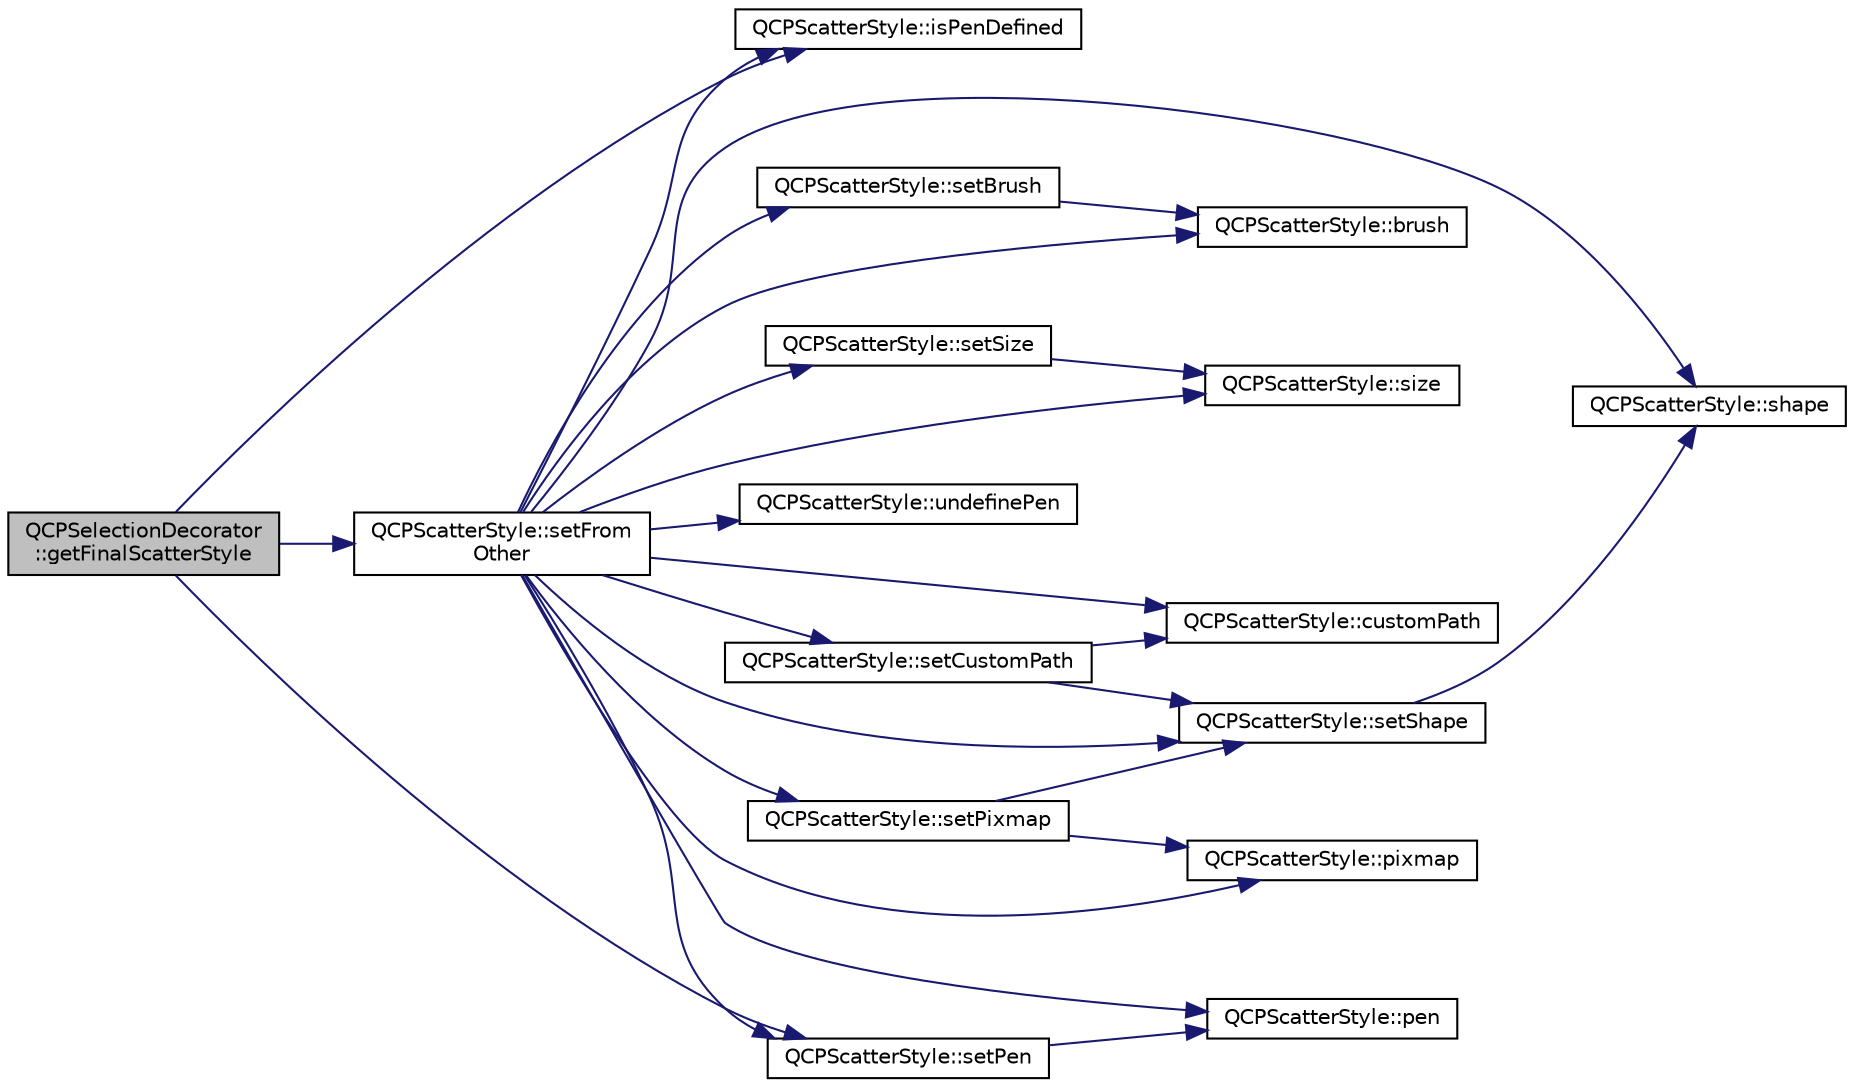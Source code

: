 digraph "QCPSelectionDecorator::getFinalScatterStyle"
{
 // LATEX_PDF_SIZE
  edge [fontname="Helvetica",fontsize="10",labelfontname="Helvetica",labelfontsize="10"];
  node [fontname="Helvetica",fontsize="10",shape=record];
  rankdir="LR";
  Node1 [label="QCPSelectionDecorator\l::getFinalScatterStyle",height=0.2,width=0.4,color="black", fillcolor="grey75", style="filled", fontcolor="black",tooltip=" "];
  Node1 -> Node2 [color="midnightblue",fontsize="10",style="solid",fontname="Helvetica"];
  Node2 [label="QCPScatterStyle::isPenDefined",height=0.2,width=0.4,color="black", fillcolor="white", style="filled",URL="$classQCPScatterStyle.html#a47077eb6450fe9a788f833e4ec1b1d5a",tooltip=" "];
  Node1 -> Node3 [color="midnightblue",fontsize="10",style="solid",fontname="Helvetica"];
  Node3 [label="QCPScatterStyle::setFrom\lOther",height=0.2,width=0.4,color="black", fillcolor="white", style="filled",URL="$classQCPScatterStyle.html#a7d59ba8864914f765817841089e436f1",tooltip=" "];
  Node3 -> Node4 [color="midnightblue",fontsize="10",style="solid",fontname="Helvetica"];
  Node4 [label="QCPScatterStyle::brush",height=0.2,width=0.4,color="black", fillcolor="white", style="filled",URL="$classQCPScatterStyle.html#adc4f66aed84f1d7a3a5aabf4f48f31a6",tooltip=" "];
  Node3 -> Node5 [color="midnightblue",fontsize="10",style="solid",fontname="Helvetica"];
  Node5 [label="QCPScatterStyle::customPath",height=0.2,width=0.4,color="black", fillcolor="white", style="filled",URL="$classQCPScatterStyle.html#aef1fac84c9830fd97f2a8568e605e372",tooltip=" "];
  Node3 -> Node2 [color="midnightblue",fontsize="10",style="solid",fontname="Helvetica"];
  Node3 -> Node6 [color="midnightblue",fontsize="10",style="solid",fontname="Helvetica"];
  Node6 [label="QCPScatterStyle::pen",height=0.2,width=0.4,color="black", fillcolor="white", style="filled",URL="$classQCPScatterStyle.html#acdd6313d16e69d3810e9d1f48dd9e4bb",tooltip=" "];
  Node3 -> Node7 [color="midnightblue",fontsize="10",style="solid",fontname="Helvetica"];
  Node7 [label="QCPScatterStyle::pixmap",height=0.2,width=0.4,color="black", fillcolor="white", style="filled",URL="$classQCPScatterStyle.html#a9b2d1a2ec0aac0c74f7582d14050e93a",tooltip=" "];
  Node3 -> Node8 [color="midnightblue",fontsize="10",style="solid",fontname="Helvetica"];
  Node8 [label="QCPScatterStyle::setBrush",height=0.2,width=0.4,color="black", fillcolor="white", style="filled",URL="$classQCPScatterStyle.html#a74d692aaeb8d4b36d6f7d510e44264b1",tooltip=" "];
  Node8 -> Node4 [color="midnightblue",fontsize="10",style="solid",fontname="Helvetica"];
  Node3 -> Node9 [color="midnightblue",fontsize="10",style="solid",fontname="Helvetica"];
  Node9 [label="QCPScatterStyle::setCustomPath",height=0.2,width=0.4,color="black", fillcolor="white", style="filled",URL="$classQCPScatterStyle.html#a96a3e949f90b2afe5677ca9412a12a1e",tooltip=" "];
  Node9 -> Node5 [color="midnightblue",fontsize="10",style="solid",fontname="Helvetica"];
  Node9 -> Node10 [color="midnightblue",fontsize="10",style="solid",fontname="Helvetica"];
  Node10 [label="QCPScatterStyle::setShape",height=0.2,width=0.4,color="black", fillcolor="white", style="filled",URL="$classQCPScatterStyle.html#a7c641c4d4c6d29cb705d3887cfce91c1",tooltip=" "];
  Node10 -> Node11 [color="midnightblue",fontsize="10",style="solid",fontname="Helvetica"];
  Node11 [label="QCPScatterStyle::shape",height=0.2,width=0.4,color="black", fillcolor="white", style="filled",URL="$classQCPScatterStyle.html#af04cad55bd7f58a96da4fc6bc46a0a1e",tooltip=" "];
  Node3 -> Node12 [color="midnightblue",fontsize="10",style="solid",fontname="Helvetica"];
  Node12 [label="QCPScatterStyle::setPen",height=0.2,width=0.4,color="black", fillcolor="white", style="filled",URL="$classQCPScatterStyle.html#a761f1f229cc0ca4703e1e2b89f6dd1ba",tooltip=" "];
  Node12 -> Node6 [color="midnightblue",fontsize="10",style="solid",fontname="Helvetica"];
  Node3 -> Node13 [color="midnightblue",fontsize="10",style="solid",fontname="Helvetica"];
  Node13 [label="QCPScatterStyle::setPixmap",height=0.2,width=0.4,color="black", fillcolor="white", style="filled",URL="$classQCPScatterStyle.html#a5fb611d46acfac520d7b89a1c71d9246",tooltip=" "];
  Node13 -> Node7 [color="midnightblue",fontsize="10",style="solid",fontname="Helvetica"];
  Node13 -> Node10 [color="midnightblue",fontsize="10",style="solid",fontname="Helvetica"];
  Node3 -> Node10 [color="midnightblue",fontsize="10",style="solid",fontname="Helvetica"];
  Node3 -> Node14 [color="midnightblue",fontsize="10",style="solid",fontname="Helvetica"];
  Node14 [label="QCPScatterStyle::setSize",height=0.2,width=0.4,color="black", fillcolor="white", style="filled",URL="$classQCPScatterStyle.html#aaefdd031052892c4136129db68596e0f",tooltip=" "];
  Node14 -> Node15 [color="midnightblue",fontsize="10",style="solid",fontname="Helvetica"];
  Node15 [label="QCPScatterStyle::size",height=0.2,width=0.4,color="black", fillcolor="white", style="filled",URL="$classQCPScatterStyle.html#a0e94526d9165d9f50e262102bdd71a47",tooltip=" "];
  Node3 -> Node11 [color="midnightblue",fontsize="10",style="solid",fontname="Helvetica"];
  Node3 -> Node15 [color="midnightblue",fontsize="10",style="solid",fontname="Helvetica"];
  Node3 -> Node16 [color="midnightblue",fontsize="10",style="solid",fontname="Helvetica"];
  Node16 [label="QCPScatterStyle::undefinePen",height=0.2,width=0.4,color="black", fillcolor="white", style="filled",URL="$classQCPScatterStyle.html#acabc2a8c83d650b946f50c3166b6c35e",tooltip=" "];
  Node1 -> Node12 [color="midnightblue",fontsize="10",style="solid",fontname="Helvetica"];
}
